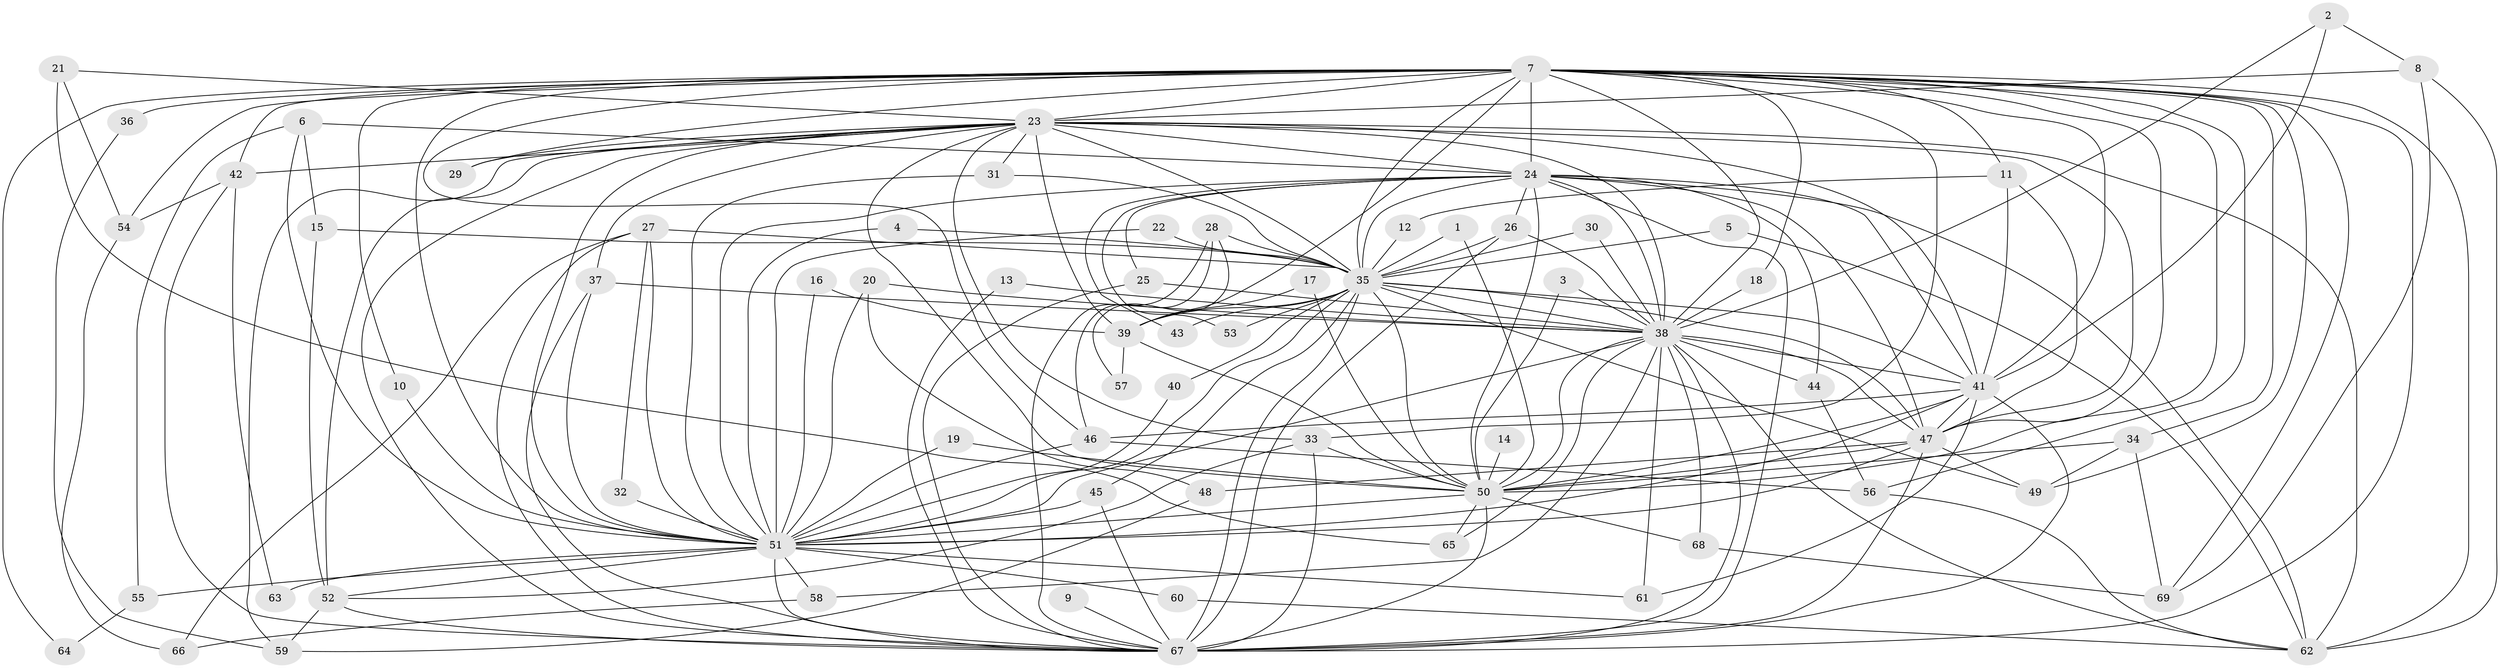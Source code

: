// original degree distribution, {37: 0.0072992700729927005, 29: 0.0072992700729927005, 24: 0.014598540145985401, 27: 0.0072992700729927005, 30: 0.0072992700729927005, 14: 0.0072992700729927005, 25: 0.0072992700729927005, 16: 0.0072992700729927005, 33: 0.0072992700729927005, 4: 0.10948905109489052, 2: 0.6058394160583942, 3: 0.145985401459854, 5: 0.0364963503649635, 8: 0.0072992700729927005, 6: 0.0072992700729927005, 7: 0.014598540145985401}
// Generated by graph-tools (version 1.1) at 2025/36/03/04/25 23:36:26]
// undirected, 69 vertices, 193 edges
graph export_dot {
  node [color=gray90,style=filled];
  1;
  2;
  3;
  4;
  5;
  6;
  7;
  8;
  9;
  10;
  11;
  12;
  13;
  14;
  15;
  16;
  17;
  18;
  19;
  20;
  21;
  22;
  23;
  24;
  25;
  26;
  27;
  28;
  29;
  30;
  31;
  32;
  33;
  34;
  35;
  36;
  37;
  38;
  39;
  40;
  41;
  42;
  43;
  44;
  45;
  46;
  47;
  48;
  49;
  50;
  51;
  52;
  53;
  54;
  55;
  56;
  57;
  58;
  59;
  60;
  61;
  62;
  63;
  64;
  65;
  66;
  67;
  68;
  69;
  1 -- 35 [weight=1.0];
  1 -- 50 [weight=1.0];
  2 -- 8 [weight=1.0];
  2 -- 38 [weight=1.0];
  2 -- 41 [weight=1.0];
  3 -- 38 [weight=1.0];
  3 -- 50 [weight=1.0];
  4 -- 35 [weight=1.0];
  4 -- 51 [weight=1.0];
  5 -- 35 [weight=1.0];
  5 -- 62 [weight=1.0];
  6 -- 15 [weight=1.0];
  6 -- 24 [weight=1.0];
  6 -- 51 [weight=1.0];
  6 -- 55 [weight=1.0];
  7 -- 10 [weight=1.0];
  7 -- 11 [weight=1.0];
  7 -- 18 [weight=1.0];
  7 -- 23 [weight=1.0];
  7 -- 24 [weight=4.0];
  7 -- 29 [weight=1.0];
  7 -- 33 [weight=1.0];
  7 -- 34 [weight=1.0];
  7 -- 35 [weight=3.0];
  7 -- 36 [weight=1.0];
  7 -- 38 [weight=1.0];
  7 -- 39 [weight=1.0];
  7 -- 41 [weight=2.0];
  7 -- 42 [weight=1.0];
  7 -- 46 [weight=1.0];
  7 -- 47 [weight=1.0];
  7 -- 49 [weight=1.0];
  7 -- 50 [weight=1.0];
  7 -- 51 [weight=1.0];
  7 -- 54 [weight=2.0];
  7 -- 56 [weight=1.0];
  7 -- 62 [weight=1.0];
  7 -- 64 [weight=1.0];
  7 -- 67 [weight=1.0];
  7 -- 69 [weight=1.0];
  8 -- 23 [weight=1.0];
  8 -- 62 [weight=1.0];
  8 -- 69 [weight=1.0];
  9 -- 67 [weight=1.0];
  10 -- 51 [weight=1.0];
  11 -- 12 [weight=1.0];
  11 -- 41 [weight=1.0];
  11 -- 47 [weight=1.0];
  12 -- 35 [weight=1.0];
  13 -- 38 [weight=1.0];
  13 -- 67 [weight=1.0];
  14 -- 50 [weight=1.0];
  15 -- 35 [weight=1.0];
  15 -- 52 [weight=1.0];
  16 -- 39 [weight=1.0];
  16 -- 51 [weight=1.0];
  17 -- 39 [weight=1.0];
  17 -- 50 [weight=1.0];
  18 -- 38 [weight=2.0];
  19 -- 50 [weight=1.0];
  19 -- 51 [weight=1.0];
  20 -- 38 [weight=1.0];
  20 -- 48 [weight=1.0];
  20 -- 51 [weight=1.0];
  21 -- 23 [weight=1.0];
  21 -- 54 [weight=1.0];
  21 -- 65 [weight=1.0];
  22 -- 35 [weight=1.0];
  22 -- 51 [weight=1.0];
  23 -- 24 [weight=2.0];
  23 -- 29 [weight=1.0];
  23 -- 31 [weight=2.0];
  23 -- 33 [weight=1.0];
  23 -- 35 [weight=1.0];
  23 -- 37 [weight=1.0];
  23 -- 38 [weight=2.0];
  23 -- 39 [weight=2.0];
  23 -- 41 [weight=2.0];
  23 -- 42 [weight=2.0];
  23 -- 47 [weight=2.0];
  23 -- 50 [weight=1.0];
  23 -- 51 [weight=1.0];
  23 -- 52 [weight=1.0];
  23 -- 59 [weight=1.0];
  23 -- 62 [weight=1.0];
  23 -- 67 [weight=1.0];
  24 -- 25 [weight=1.0];
  24 -- 26 [weight=1.0];
  24 -- 35 [weight=1.0];
  24 -- 38 [weight=1.0];
  24 -- 41 [weight=1.0];
  24 -- 43 [weight=1.0];
  24 -- 44 [weight=1.0];
  24 -- 47 [weight=2.0];
  24 -- 50 [weight=2.0];
  24 -- 51 [weight=2.0];
  24 -- 53 [weight=1.0];
  24 -- 62 [weight=1.0];
  24 -- 67 [weight=2.0];
  25 -- 38 [weight=2.0];
  25 -- 67 [weight=1.0];
  26 -- 35 [weight=1.0];
  26 -- 38 [weight=1.0];
  26 -- 67 [weight=1.0];
  27 -- 32 [weight=1.0];
  27 -- 35 [weight=1.0];
  27 -- 51 [weight=1.0];
  27 -- 66 [weight=1.0];
  27 -- 67 [weight=1.0];
  28 -- 35 [weight=1.0];
  28 -- 46 [weight=1.0];
  28 -- 57 [weight=1.0];
  28 -- 67 [weight=1.0];
  30 -- 35 [weight=1.0];
  30 -- 38 [weight=1.0];
  31 -- 35 [weight=1.0];
  31 -- 51 [weight=1.0];
  32 -- 51 [weight=2.0];
  33 -- 50 [weight=1.0];
  33 -- 52 [weight=1.0];
  33 -- 67 [weight=1.0];
  34 -- 49 [weight=1.0];
  34 -- 50 [weight=1.0];
  34 -- 69 [weight=1.0];
  35 -- 38 [weight=1.0];
  35 -- 39 [weight=1.0];
  35 -- 40 [weight=1.0];
  35 -- 41 [weight=1.0];
  35 -- 43 [weight=1.0];
  35 -- 45 [weight=1.0];
  35 -- 47 [weight=1.0];
  35 -- 49 [weight=1.0];
  35 -- 50 [weight=1.0];
  35 -- 51 [weight=1.0];
  35 -- 53 [weight=1.0];
  35 -- 67 [weight=2.0];
  36 -- 59 [weight=1.0];
  37 -- 38 [weight=1.0];
  37 -- 51 [weight=2.0];
  37 -- 67 [weight=1.0];
  38 -- 41 [weight=1.0];
  38 -- 44 [weight=1.0];
  38 -- 47 [weight=2.0];
  38 -- 50 [weight=1.0];
  38 -- 51 [weight=1.0];
  38 -- 58 [weight=1.0];
  38 -- 61 [weight=2.0];
  38 -- 62 [weight=1.0];
  38 -- 65 [weight=1.0];
  38 -- 67 [weight=1.0];
  38 -- 68 [weight=1.0];
  39 -- 50 [weight=1.0];
  39 -- 57 [weight=1.0];
  40 -- 51 [weight=1.0];
  41 -- 46 [weight=1.0];
  41 -- 47 [weight=1.0];
  41 -- 50 [weight=1.0];
  41 -- 51 [weight=3.0];
  41 -- 61 [weight=1.0];
  41 -- 67 [weight=1.0];
  42 -- 54 [weight=1.0];
  42 -- 63 [weight=1.0];
  42 -- 67 [weight=1.0];
  44 -- 56 [weight=1.0];
  45 -- 51 [weight=1.0];
  45 -- 67 [weight=1.0];
  46 -- 51 [weight=1.0];
  46 -- 56 [weight=1.0];
  47 -- 48 [weight=1.0];
  47 -- 49 [weight=1.0];
  47 -- 50 [weight=1.0];
  47 -- 51 [weight=1.0];
  47 -- 67 [weight=1.0];
  48 -- 59 [weight=1.0];
  50 -- 51 [weight=1.0];
  50 -- 65 [weight=1.0];
  50 -- 67 [weight=2.0];
  50 -- 68 [weight=2.0];
  51 -- 52 [weight=1.0];
  51 -- 55 [weight=2.0];
  51 -- 58 [weight=1.0];
  51 -- 60 [weight=1.0];
  51 -- 61 [weight=1.0];
  51 -- 63 [weight=1.0];
  51 -- 67 [weight=2.0];
  52 -- 59 [weight=1.0];
  52 -- 67 [weight=1.0];
  54 -- 66 [weight=1.0];
  55 -- 64 [weight=1.0];
  56 -- 62 [weight=1.0];
  58 -- 66 [weight=1.0];
  60 -- 62 [weight=1.0];
  68 -- 69 [weight=1.0];
}
